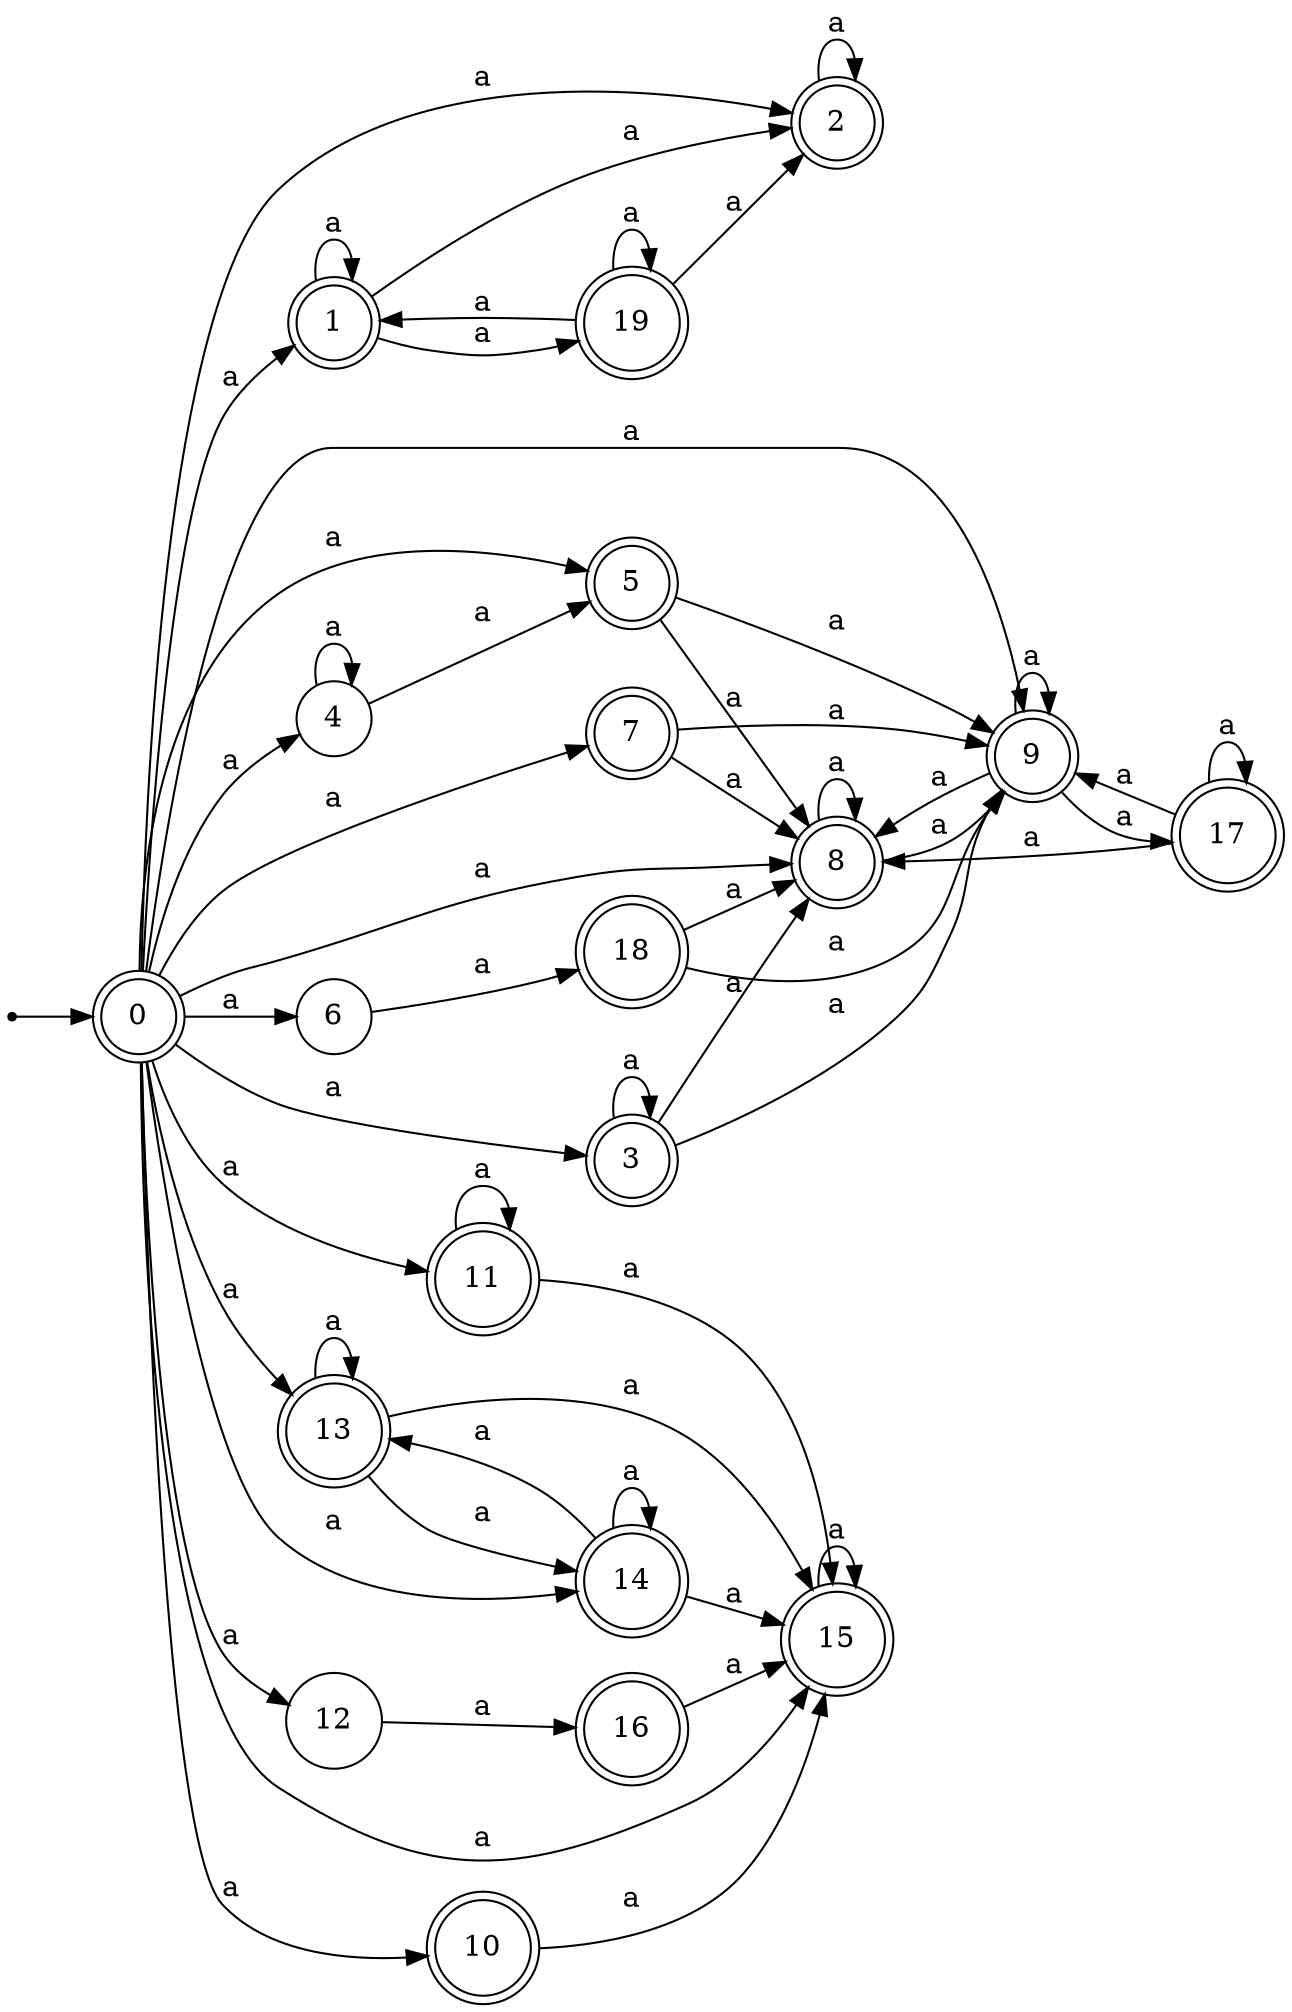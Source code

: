 digraph finite_state_machine {
rankdir=LR;
size="20,20";
node [shape = point]; "dummy0"
node [shape = doublecircle]; "0";"dummy0" -> "0";
node [shape = doublecircle]; "1";node [shape = doublecircle]; "2";node [shape = doublecircle]; "3";node [shape = circle]; "4";
node [shape = doublecircle]; "5";node [shape = circle]; "6";
node [shape = doublecircle]; "7";node [shape = doublecircle]; "8";node [shape = doublecircle]; "9";node [shape = doublecircle]; "10";node [shape = doublecircle]; "11";node [shape = circle]; "12";
node [shape = doublecircle]; "13";node [shape = doublecircle]; "14";node [shape = doublecircle]; "15";node [shape = doublecircle]; "16";node [shape = doublecircle]; "17";node [shape = doublecircle]; "18";node [shape = doublecircle]; "19";"0" -> "1" [label = "a"];
 "0" -> "2" [label = "a"];
 "0" -> "3" [label = "a"];
 "0" -> "4" [label = "a"];
 "0" -> "5" [label = "a"];
 "0" -> "6" [label = "a"];
 "0" -> "7" [label = "a"];
 "0" -> "8" [label = "a"];
 "0" -> "9" [label = "a"];
 "0" -> "10" [label = "a"];
 "0" -> "11" [label = "a"];
 "0" -> "12" [label = "a"];
 "0" -> "13" [label = "a"];
 "0" -> "14" [label = "a"];
 "0" -> "15" [label = "a"];
 "15" -> "15" [label = "a"];
 "14" -> "13" [label = "a"];
 "14" -> "14" [label = "a"];
 "14" -> "15" [label = "a"];
 "13" -> "13" [label = "a"];
 "13" -> "14" [label = "a"];
 "13" -> "15" [label = "a"];
 "12" -> "16" [label = "a"];
 "16" -> "15" [label = "a"];
 "11" -> "11" [label = "a"];
 "11" -> "15" [label = "a"];
 "10" -> "15" [label = "a"];
 "9" -> "8" [label = "a"];
 "9" -> "9" [label = "a"];
 "9" -> "17" [label = "a"];
 "17" -> "8" [label = "a"];
 "17" -> "17" [label = "a"];
 "17" -> "9" [label = "a"];
 "8" -> "8" [label = "a"];
 "8" -> "9" [label = "a"];
 "7" -> "8" [label = "a"];
 "7" -> "9" [label = "a"];
 "6" -> "18" [label = "a"];
 "18" -> "8" [label = "a"];
 "18" -> "9" [label = "a"];
 "5" -> "8" [label = "a"];
 "5" -> "9" [label = "a"];
 "4" -> "4" [label = "a"];
 "4" -> "5" [label = "a"];
 "3" -> "8" [label = "a"];
 "3" -> "9" [label = "a"];
 "3" -> "3" [label = "a"];
 "2" -> "2" [label = "a"];
 "1" -> "1" [label = "a"];
 "1" -> "2" [label = "a"];
 "1" -> "19" [label = "a"];
 "19" -> "1" [label = "a"];
 "19" -> "2" [label = "a"];
 "19" -> "19" [label = "a"];
 }
